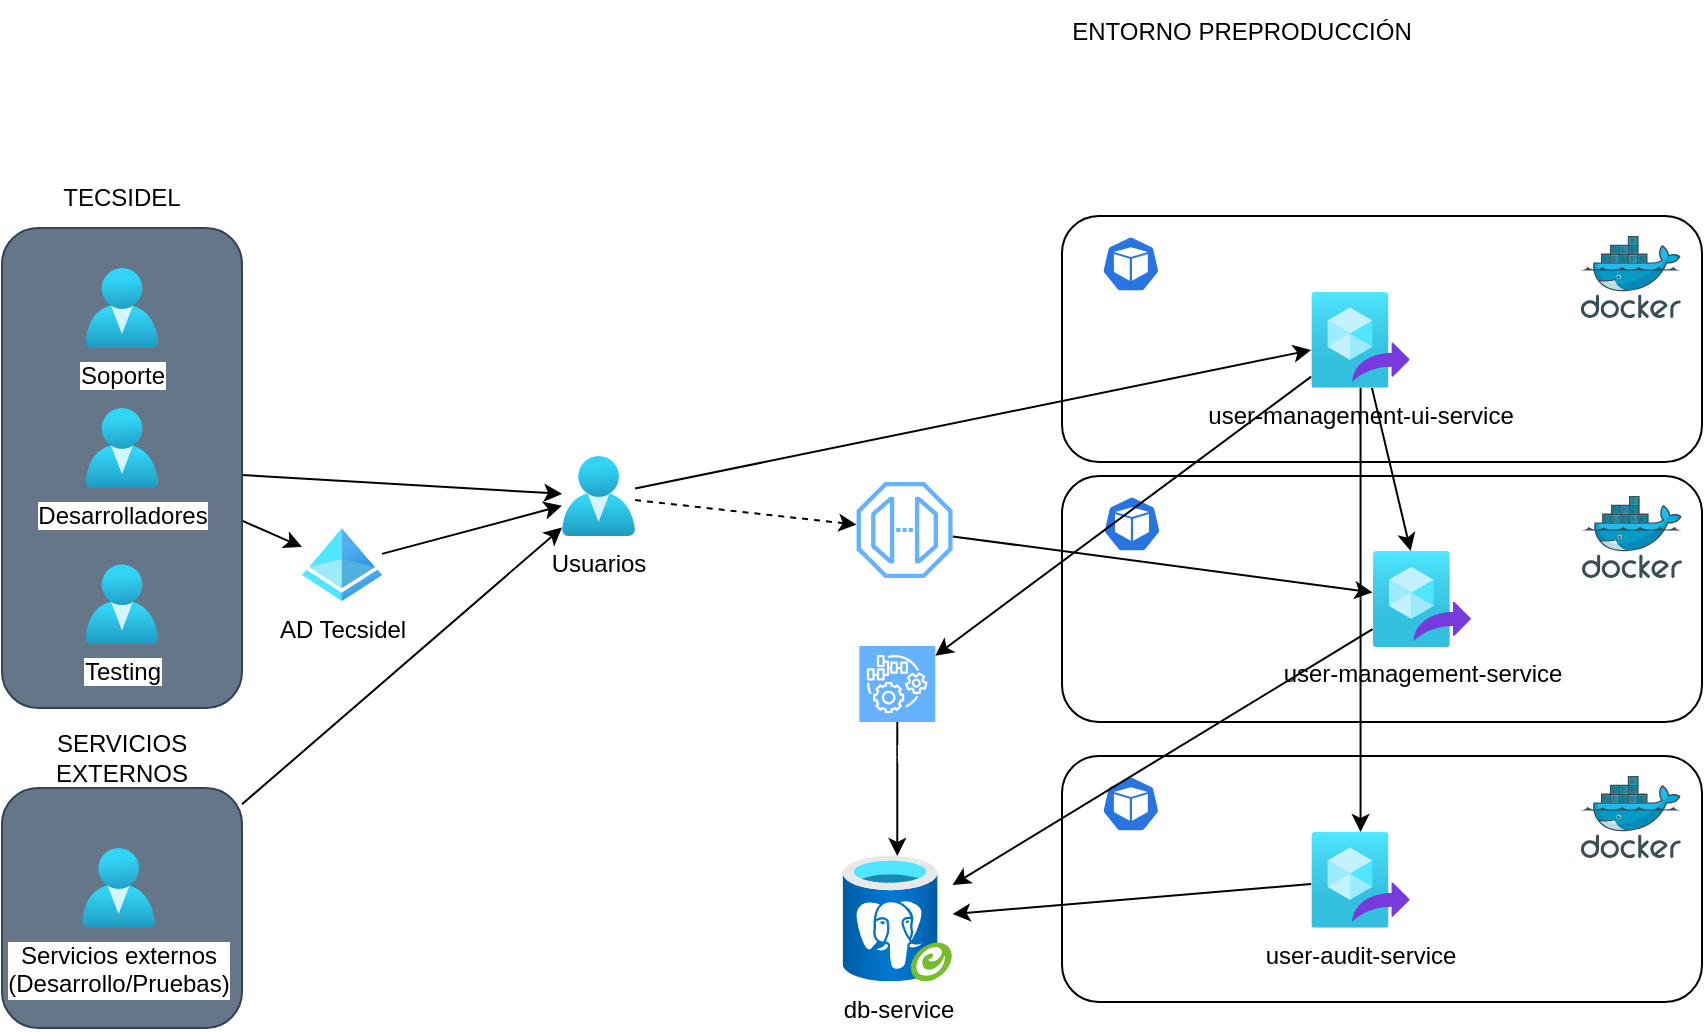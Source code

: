<mxfile>
    <diagram id="Dp09zciwQ04VZwHExYm0" name="Page-1">
        <mxGraphModel dx="1682" dy="467" grid="1" gridSize="10" guides="1" tooltips="1" connect="1" arrows="1" fold="1" page="1" pageScale="1" pageWidth="850" pageHeight="1100" math="0" shadow="0">
            <root>
                <mxCell id="0"/>
                <mxCell id="1" parent="0"/>
                <mxCell id="64" value="" style="group" parent="1" vertex="1" connectable="0">
                    <mxGeometry x="370" y="354" width="320.0" height="123" as="geometry"/>
                </mxCell>
                <mxCell id="54" value="" style="rounded=1;whiteSpace=wrap;html=1;" parent="64" vertex="1">
                    <mxGeometry width="320" height="123" as="geometry"/>
                </mxCell>
                <mxCell id="55" value="" style="sketch=0;html=1;dashed=0;whitespace=wrap;fillColor=#2875E2;strokeColor=#ffffff;points=[[0.005,0.63,0],[0.1,0.2,0],[0.9,0.2,0],[0.5,0,0],[0.995,0.63,0],[0.72,0.99,0],[0.5,1,0],[0.28,0.99,0]];verticalLabelPosition=bottom;align=center;verticalAlign=top;shape=mxgraph.kubernetes.icon;prIcon=pod" parent="64" vertex="1">
                    <mxGeometry x="19.43" y="10" width="30" height="28" as="geometry"/>
                </mxCell>
                <mxCell id="56" value="user-management-ui-service" style="aspect=fixed;html=1;points=[];align=center;image;fontSize=12;image=img/lib/azure2/compute/Image_Definitions.svg;fillColor=#CCCCCC;" parent="64" vertex="1">
                    <mxGeometry x="124.57" y="38" width="49.43" height="47.93" as="geometry"/>
                </mxCell>
                <mxCell id="43" value="" style="sketch=0;aspect=fixed;html=1;points=[];align=center;image;fontSize=12;image=img/lib/mscae/Docker.svg;fillColor=#CCCCCC;movable=1;resizable=1;rotatable=1;deletable=1;editable=1;connectable=1;" parent="64" vertex="1">
                    <mxGeometry x="259.43" y="10" width="50" height="41" as="geometry"/>
                </mxCell>
                <mxCell id="47" value="" style="rounded=1;whiteSpace=wrap;html=1;" parent="1" vertex="1">
                    <mxGeometry x="370" y="484" width="320" height="123" as="geometry"/>
                </mxCell>
                <mxCell id="23" style="edgeStyle=none;html=1;" parent="1" source="17" target="21" edge="1">
                    <mxGeometry relative="1" as="geometry"/>
                </mxCell>
                <mxCell id="25" style="edgeStyle=none;html=1;" parent="1" source="8" target="21" edge="1">
                    <mxGeometry relative="1" as="geometry"/>
                </mxCell>
                <mxCell id="30" style="edgeStyle=none;html=1;" parent="1" source="8" target="29" edge="1">
                    <mxGeometry relative="1" as="geometry"/>
                </mxCell>
                <mxCell id="73" style="edgeStyle=none;html=1;" parent="1" source="21" target="56" edge="1">
                    <mxGeometry relative="1" as="geometry"/>
                </mxCell>
                <mxCell id="77" style="edgeStyle=none;html=1;fontColor=#FFFFFF;dashed=1;" parent="1" source="21" target="76" edge="1">
                    <mxGeometry relative="1" as="geometry"/>
                </mxCell>
                <mxCell id="21" value="Usuarios" style="aspect=fixed;html=1;points=[];align=center;image;fontSize=12;image=img/lib/azure2/identity/Users.svg;" parent="1" vertex="1">
                    <mxGeometry x="120.0" y="474" width="36.57" height="40" as="geometry"/>
                </mxCell>
                <mxCell id="31" style="edgeStyle=none;html=1;" parent="1" source="29" target="21" edge="1">
                    <mxGeometry relative="1" as="geometry"/>
                </mxCell>
                <mxCell id="29" value="AD Tecsidel" style="aspect=fixed;html=1;points=[];align=center;image;fontSize=12;image=img/lib/azure2/identity/Azure_Active_Directory.svg;" parent="1" vertex="1">
                    <mxGeometry x="-10.0" y="510" width="40" height="36.57" as="geometry"/>
                </mxCell>
                <mxCell id="33" value="ENTORNO PREPRODUCCIÓN" style="text;html=1;strokeColor=none;fillColor=none;align=center;verticalAlign=middle;whiteSpace=wrap;rounded=0;" parent="1" vertex="1">
                    <mxGeometry x="370" y="246.57" width="180" height="30" as="geometry"/>
                </mxCell>
                <mxCell id="57" value="" style="group" parent="1" vertex="1" connectable="0">
                    <mxGeometry x="-160" y="330" width="120" height="270" as="geometry"/>
                </mxCell>
                <mxCell id="8" value="" style="rounded=1;whiteSpace=wrap;html=1;strokeColor=#314354;fillColor=#647687;fontColor=#ffffff;" parent="57" vertex="1">
                    <mxGeometry y="30" width="120" height="240" as="geometry"/>
                </mxCell>
                <mxCell id="2" value="Soporte" style="aspect=fixed;html=1;points=[];align=center;image;fontSize=12;image=img/lib/azure2/identity/Users.svg;" parent="57" vertex="1">
                    <mxGeometry x="41.71" y="50" width="36.57" height="40" as="geometry"/>
                </mxCell>
                <mxCell id="9" value="Desarrolladores" style="aspect=fixed;html=1;points=[];align=center;image;fontSize=12;image=img/lib/azure2/identity/Users.svg;" parent="57" vertex="1">
                    <mxGeometry x="41.71" y="120" width="36.57" height="40" as="geometry"/>
                </mxCell>
                <mxCell id="10" value="Testing" style="aspect=fixed;html=1;points=[];align=center;image;fontSize=12;image=img/lib/azure2/identity/Users.svg;" parent="57" vertex="1">
                    <mxGeometry x="41.71" y="198.17" width="36.57" height="40" as="geometry"/>
                </mxCell>
                <mxCell id="11" value="TECSIDEL" style="text;html=1;strokeColor=none;fillColor=none;align=center;verticalAlign=middle;whiteSpace=wrap;rounded=0;" parent="57" vertex="1">
                    <mxGeometry x="30" width="60" height="30" as="geometry"/>
                </mxCell>
                <mxCell id="59" value="" style="group" parent="1" vertex="1" connectable="0">
                    <mxGeometry x="-160" y="610" width="120" height="150" as="geometry"/>
                </mxCell>
                <mxCell id="17" value="" style="rounded=1;whiteSpace=wrap;html=1;strokeColor=#314354;fillColor=#647687;fontColor=#ffffff;rotation=-90;" parent="59" vertex="1">
                    <mxGeometry y="30" width="120" height="120" as="geometry"/>
                </mxCell>
                <mxCell id="6" value="Servicios externos&lt;br&gt;(Desarrollo/Pruebas)" style="aspect=fixed;html=1;points=[];align=center;image;fontSize=12;image=img/lib/azure2/identity/Users.svg;" parent="59" vertex="1">
                    <mxGeometry x="40" y="60" width="36.57" height="40" as="geometry"/>
                </mxCell>
                <mxCell id="18" value="SERVICIOS EXTERNOS" style="text;html=1;strokeColor=none;fillColor=none;align=center;verticalAlign=middle;whiteSpace=wrap;rounded=0;" parent="59" vertex="1">
                    <mxGeometry x="30" width="60" height="30" as="geometry"/>
                </mxCell>
                <mxCell id="46" value="" style="sketch=0;html=1;dashed=0;whitespace=wrap;fillColor=#2875E2;strokeColor=#ffffff;points=[[0.005,0.63,0],[0.1,0.2,0],[0.9,0.2,0],[0.5,0,0],[0.995,0.63,0],[0.72,0.99,0],[0.5,1,0],[0.28,0.99,0]];verticalLabelPosition=bottom;align=center;verticalAlign=top;shape=mxgraph.kubernetes.icon;prIcon=pod" parent="1" vertex="1">
                    <mxGeometry x="390" y="494" width="30" height="28" as="geometry"/>
                </mxCell>
                <mxCell id="79" style="edgeStyle=none;html=1;" edge="1" parent="1" source="76" target="50">
                    <mxGeometry relative="1" as="geometry"/>
                </mxCell>
                <mxCell id="76" value="&lt;font color=&quot;#ffffff&quot;&gt;API Gateway&lt;/font&gt;" style="sketch=0;outlineConnect=0;fontColor=#232F3E;gradientColor=none;fillColor=#66B2FF;strokeColor=none;dashed=0;verticalLabelPosition=bottom;verticalAlign=top;align=center;html=1;fontSize=12;fontStyle=0;aspect=fixed;pointerEvents=1;shape=mxgraph.aws4.endpoint;" parent="1" vertex="1">
                    <mxGeometry x="267.29" y="487" width="48" height="48" as="geometry"/>
                </mxCell>
                <mxCell id="50" value="user-management-service" style="aspect=fixed;html=1;points=[];align=center;image;fontSize=12;image=img/lib/azure2/compute/Image_Definitions.svg;fillColor=#CCCCCC;" parent="1" vertex="1">
                    <mxGeometry x="525.28" y="521.54" width="49.43" height="47.93" as="geometry"/>
                </mxCell>
                <mxCell id="62" style="edgeStyle=none;html=1;" parent="1" source="56" target="50" edge="1">
                    <mxGeometry relative="1" as="geometry"/>
                </mxCell>
                <mxCell id="78" value="" style="sketch=0;aspect=fixed;html=1;points=[];align=center;image;fontSize=12;image=img/lib/mscae/Docker.svg;fillColor=#CCCCCC;movable=1;resizable=1;rotatable=1;deletable=1;editable=1;connectable=1;" vertex="1" parent="1">
                    <mxGeometry x="630" y="494" width="50" height="41" as="geometry"/>
                </mxCell>
                <mxCell id="3" value="db-service" style="aspect=fixed;html=1;points=[];align=center;image;fontSize=12;image=img/lib/azure2/databases/Azure_Database_PostgreSQL_Server_Group.svg;" parent="1" vertex="1">
                    <mxGeometry x="260" y="674" width="55.29" height="62.67" as="geometry"/>
                </mxCell>
                <mxCell id="80" value="" style="group" vertex="1" connectable="0" parent="1">
                    <mxGeometry x="370" y="624" width="320.0" height="123" as="geometry"/>
                </mxCell>
                <mxCell id="81" value="" style="rounded=1;whiteSpace=wrap;html=1;" vertex="1" parent="80">
                    <mxGeometry width="320" height="123" as="geometry"/>
                </mxCell>
                <mxCell id="82" value="" style="sketch=0;html=1;dashed=0;whitespace=wrap;fillColor=#2875E2;strokeColor=#ffffff;points=[[0.005,0.63,0],[0.1,0.2,0],[0.9,0.2,0],[0.5,0,0],[0.995,0.63,0],[0.72,0.99,0],[0.5,1,0],[0.28,0.99,0]];verticalLabelPosition=bottom;align=center;verticalAlign=top;shape=mxgraph.kubernetes.icon;prIcon=pod" vertex="1" parent="80">
                    <mxGeometry x="19.43" y="10" width="30" height="28" as="geometry"/>
                </mxCell>
                <mxCell id="83" value="user-audit-service" style="aspect=fixed;html=1;points=[];align=center;image;fontSize=12;image=img/lib/azure2/compute/Image_Definitions.svg;fillColor=#CCCCCC;" vertex="1" parent="80">
                    <mxGeometry x="124.57" y="38" width="49.43" height="47.93" as="geometry"/>
                </mxCell>
                <mxCell id="84" value="" style="sketch=0;aspect=fixed;html=1;points=[];align=center;image;fontSize=12;image=img/lib/mscae/Docker.svg;fillColor=#CCCCCC;movable=1;resizable=1;rotatable=1;deletable=1;editable=1;connectable=1;" vertex="1" parent="80">
                    <mxGeometry x="259.43" y="10" width="50" height="41" as="geometry"/>
                </mxCell>
                <mxCell id="87" style="edgeStyle=none;html=1;" edge="1" parent="1" source="56" target="83">
                    <mxGeometry relative="1" as="geometry"/>
                </mxCell>
                <mxCell id="89" style="edgeStyle=none;html=1;" edge="1" parent="1" source="83" target="3">
                    <mxGeometry relative="1" as="geometry"/>
                </mxCell>
                <mxCell id="93" style="edgeStyle=none;html=1;" edge="1" parent="1" source="91" target="3">
                    <mxGeometry relative="1" as="geometry"/>
                </mxCell>
                <mxCell id="91" value="Graphql" style="sketch=0;points=[[0,0,0],[0.25,0,0],[0.5,0,0],[0.75,0,0],[1,0,0],[0,1,0],[0.25,1,0],[0.5,1,0],[0.75,1,0],[1,1,0],[0,0.25,0],[0,0.5,0],[0,0.75,0],[1,0.25,0],[1,0.5,0],[1,0.75,0]];outlineConnect=0;fontColor=#FFFFFF;gradientColor=#66B2FF;gradientDirection=north;fillColor=#66B2FF;strokeColor=#ffffff;dashed=0;verticalLabelPosition=bottom;verticalAlign=top;align=center;html=1;fontSize=12;fontStyle=0;aspect=fixed;shape=mxgraph.aws4.resourceIcon;resIcon=mxgraph.aws4.iot_things_graph;" vertex="1" parent="1">
                    <mxGeometry x="268.64" y="569" width="38" height="38" as="geometry"/>
                </mxCell>
                <mxCell id="92" style="edgeStyle=none;html=1;" edge="1" parent="1" source="56" target="91">
                    <mxGeometry relative="1" as="geometry"/>
                </mxCell>
                <mxCell id="53" style="edgeStyle=none;html=1;" parent="1" source="50" target="3" edge="1">
                    <mxGeometry relative="1" as="geometry"/>
                </mxCell>
            </root>
        </mxGraphModel>
    </diagram>
</mxfile>